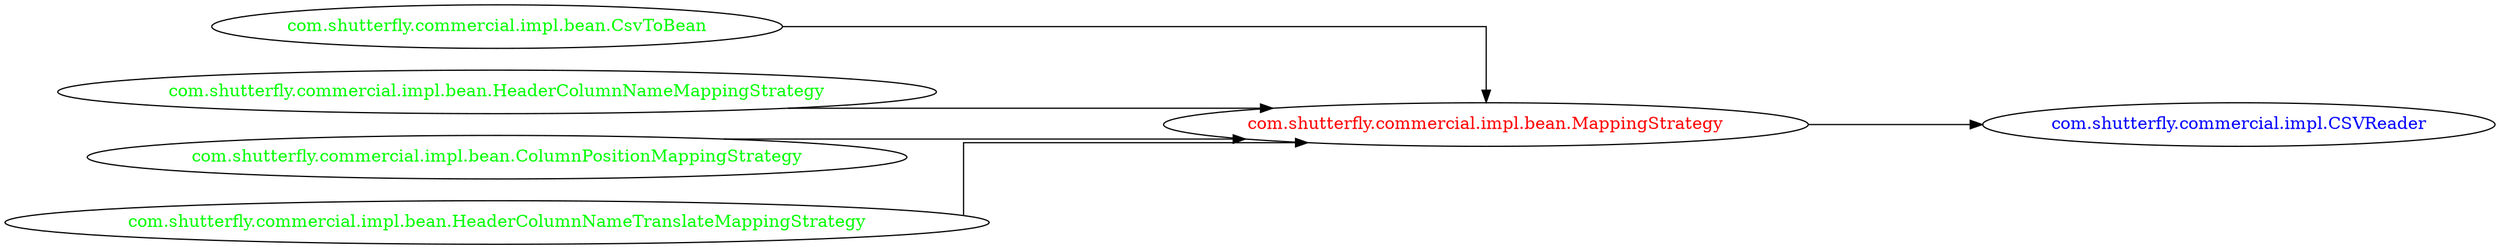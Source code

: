 digraph dependencyGraph {
 concentrate=true;
 ranksep="2.0";
 rankdir="LR"; 
 splines="ortho";
"com.shutterfly.commercial.impl.bean.MappingStrategy" [fontcolor="red"];
"com.shutterfly.commercial.impl.CSVReader" [ fontcolor="blue" ];
"com.shutterfly.commercial.impl.bean.MappingStrategy"->"com.shutterfly.commercial.impl.CSVReader";
"com.shutterfly.commercial.impl.bean.CsvToBean" [ fontcolor="green" ];
"com.shutterfly.commercial.impl.bean.CsvToBean"->"com.shutterfly.commercial.impl.bean.MappingStrategy";
"com.shutterfly.commercial.impl.bean.HeaderColumnNameMappingStrategy" [ fontcolor="green" ];
"com.shutterfly.commercial.impl.bean.HeaderColumnNameMappingStrategy"->"com.shutterfly.commercial.impl.bean.MappingStrategy";
"com.shutterfly.commercial.impl.bean.ColumnPositionMappingStrategy" [ fontcolor="green" ];
"com.shutterfly.commercial.impl.bean.ColumnPositionMappingStrategy"->"com.shutterfly.commercial.impl.bean.MappingStrategy";
"com.shutterfly.commercial.impl.bean.HeaderColumnNameTranslateMappingStrategy" [ fontcolor="green" ];
"com.shutterfly.commercial.impl.bean.HeaderColumnNameTranslateMappingStrategy"->"com.shutterfly.commercial.impl.bean.MappingStrategy";
}